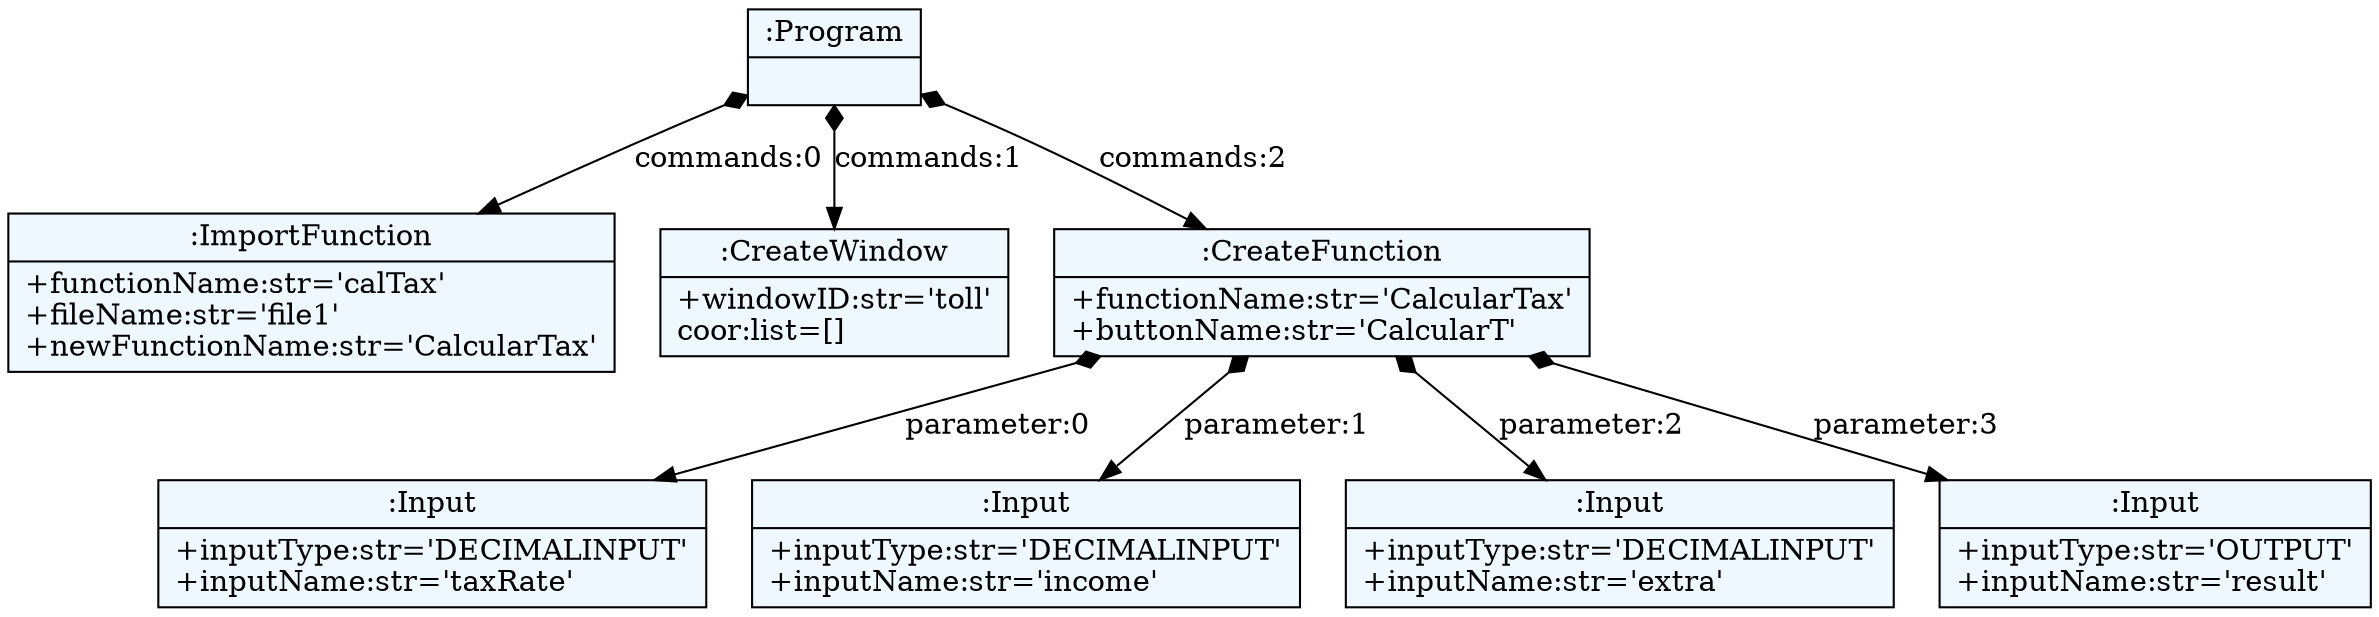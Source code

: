 
    digraph textX {
    fontname = "Bitstream Vera Sans"
    fontsize = 8
    node[
        shape=record,
        style=filled,
        fillcolor=aliceblue
    ]
    nodesep = 0.3
    edge[dir=black,arrowtail=empty]


2112977733704 -> 2112977739080 [label="commands:0" arrowtail=diamond dir=both]
2112977739080[label="{:ImportFunction|+functionName:str='calTax'\l+fileName:str='file1'\l+newFunctionName:str='CalcularTax'\l}"]
2112977733704 -> 2112977737480 [label="commands:1" arrowtail=diamond dir=both]
2112977737480[label="{:CreateWindow|+windowID:str='toll'\lcoor:list=[]\l}"]
2112977733704 -> 2112977736392 [label="commands:2" arrowtail=diamond dir=both]
2112977736392 -> 2112977738504 [label="parameter:0" arrowtail=diamond dir=both]
2112977738504[label="{:Input|+inputType:str='DECIMALINPUT'\l+inputName:str='taxRate'\l}"]
2112977736392 -> 2112977739144 [label="parameter:1" arrowtail=diamond dir=both]
2112977739144[label="{:Input|+inputType:str='DECIMALINPUT'\l+inputName:str='income'\l}"]
2112977736392 -> 2112977739400 [label="parameter:2" arrowtail=diamond dir=both]
2112977739400[label="{:Input|+inputType:str='DECIMALINPUT'\l+inputName:str='extra'\l}"]
2112977736392 -> 2112977738632 [label="parameter:3" arrowtail=diamond dir=both]
2112977738632[label="{:Input|+inputType:str='OUTPUT'\l+inputName:str='result'\l}"]
2112977736392[label="{:CreateFunction|+functionName:str='CalcularTax'\l+buttonName:str='CalcularT'\l}"]
2112977733704[label="{:Program|}"]

}
